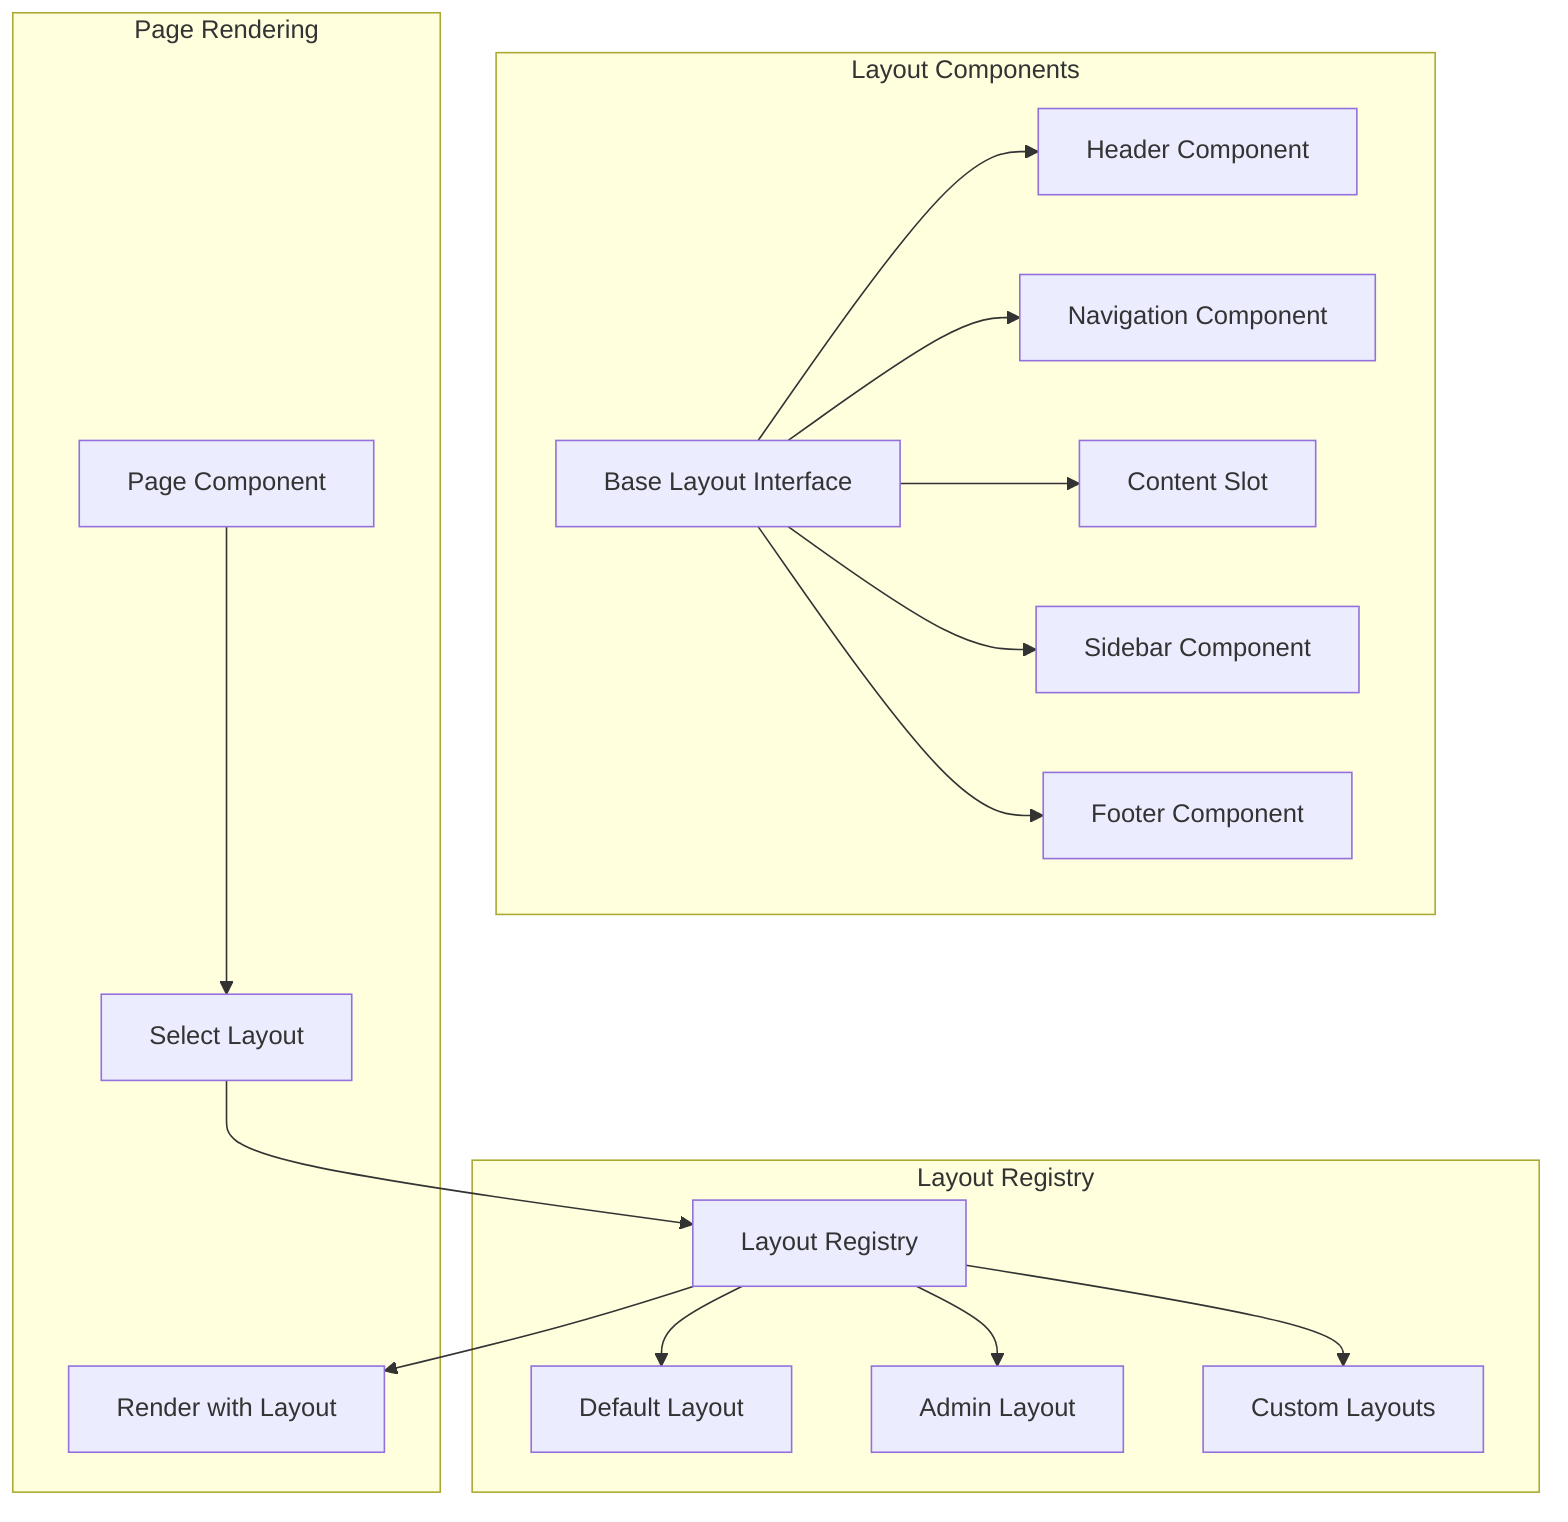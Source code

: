 graph TB
    subgraph "Layout Components"
        Base[Base Layout Interface]
        Base --> Header[Header Component]
        Base --> Nav[Navigation Component]
        Base --> Content[Content Slot]
        Base --> Sidebar[Sidebar Component]
        Base --> Footer[Footer Component]
    end

    subgraph "Layout Registry"
        Registry[Layout Registry]
        Registry --> Default[Default Layout]
        Registry --> Admin[Admin Layout]
        Registry --> Custom[Custom Layouts]
    end

    subgraph "Page Rendering"
        Page[Page Component]
        Page --> SelectLayout[Select Layout]
        SelectLayout --> Registry
        Registry --> Render[Render with Layout]
    end